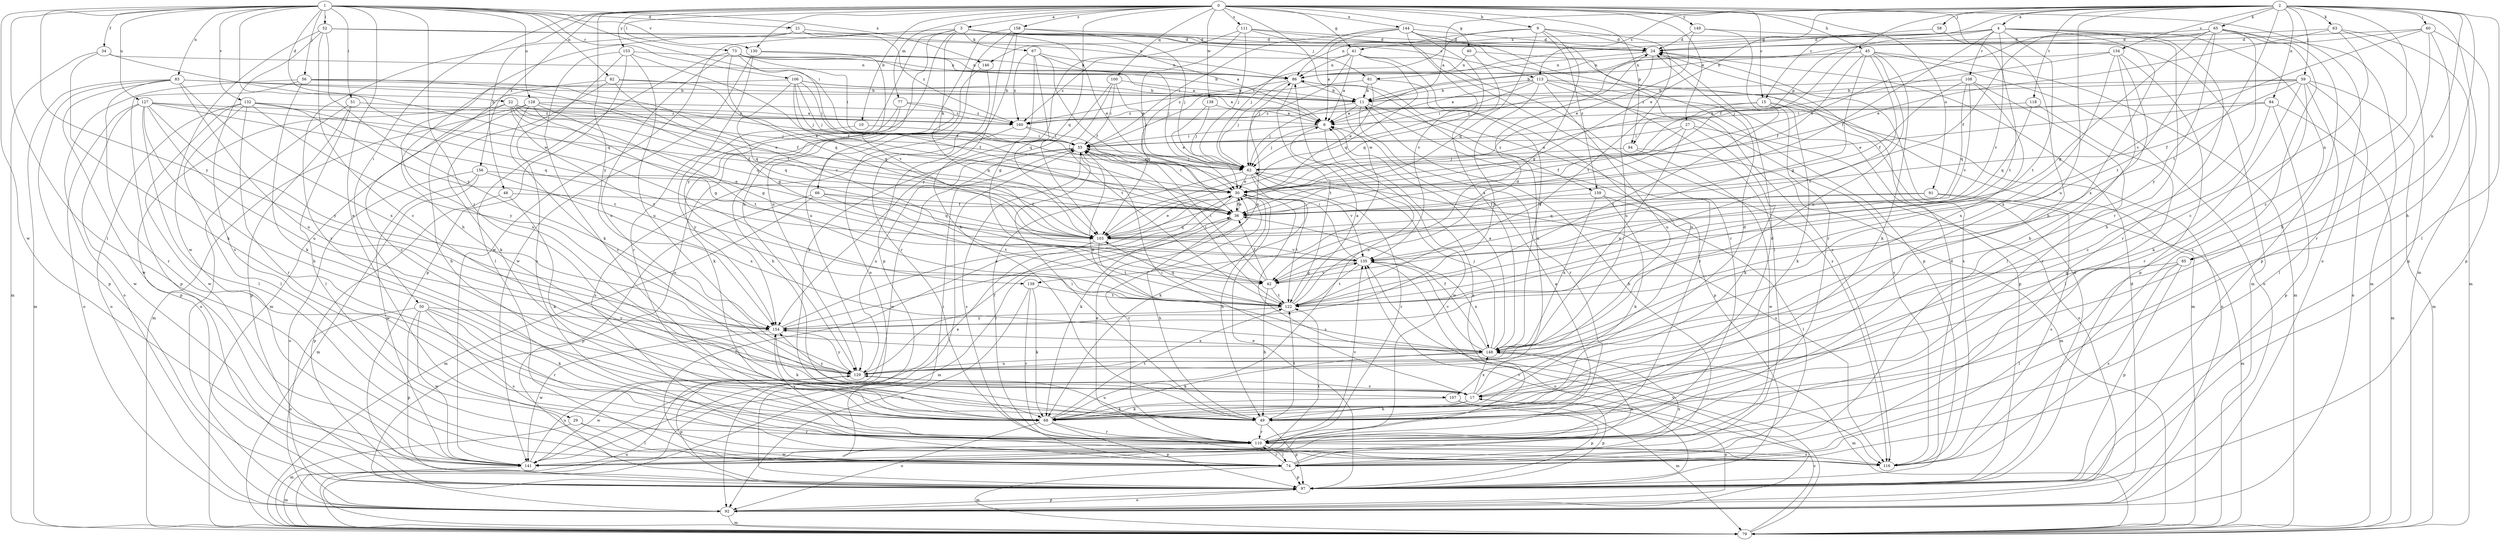 strict digraph  {
0;
1;
2;
3;
4;
6;
9;
10;
11;
15;
17;
21;
22;
24;
27;
29;
30;
34;
36;
40;
41;
42;
45;
48;
49;
50;
51;
52;
55;
56;
58;
59;
60;
61;
62;
63;
65;
66;
67;
68;
73;
74;
77;
79;
82;
83;
84;
85;
86;
91;
92;
94;
97;
100;
103;
106;
107;
108;
110;
111;
113;
116;
118;
122;
127;
128;
129;
130;
132;
134;
135;
138;
139;
141;
144;
146;
148;
149;
153;
154;
156;
158;
159;
160;
0 -> 3  [label=a];
0 -> 9  [label=b];
0 -> 10  [label=b];
0 -> 15  [label=c];
0 -> 27  [label=e];
0 -> 40  [label=g];
0 -> 41  [label=g];
0 -> 45  [label=h];
0 -> 48  [label=h];
0 -> 49  [label=h];
0 -> 50  [label=i];
0 -> 73  [label=l];
0 -> 77  [label=m];
0 -> 91  [label=o];
0 -> 92  [label=o];
0 -> 94  [label=p];
0 -> 100  [label=q];
0 -> 103  [label=q];
0 -> 111  [label=s];
0 -> 130  [label=v];
0 -> 138  [label=w];
0 -> 139  [label=w];
0 -> 144  [label=x];
0 -> 149  [label=y];
0 -> 153  [label=y];
0 -> 154  [label=y];
0 -> 156  [label=z];
0 -> 158  [label=z];
1 -> 21  [label=d];
1 -> 22  [label=d];
1 -> 29  [label=e];
1 -> 34  [label=f];
1 -> 51  [label=i];
1 -> 52  [label=i];
1 -> 55  [label=i];
1 -> 56  [label=j];
1 -> 74  [label=l];
1 -> 82  [label=n];
1 -> 83  [label=n];
1 -> 106  [label=r];
1 -> 107  [label=r];
1 -> 127  [label=u];
1 -> 128  [label=u];
1 -> 130  [label=v];
1 -> 132  [label=v];
1 -> 139  [label=w];
1 -> 141  [label=w];
1 -> 146  [label=x];
1 -> 154  [label=y];
2 -> 4  [label=a];
2 -> 6  [label=a];
2 -> 15  [label=c];
2 -> 17  [label=c];
2 -> 30  [label=e];
2 -> 36  [label=f];
2 -> 49  [label=h];
2 -> 58  [label=j];
2 -> 59  [label=j];
2 -> 60  [label=j];
2 -> 63  [label=k];
2 -> 65  [label=k];
2 -> 74  [label=l];
2 -> 79  [label=m];
2 -> 84  [label=n];
2 -> 85  [label=n];
2 -> 113  [label=s];
2 -> 118  [label=t];
2 -> 122  [label=t];
2 -> 129  [label=u];
2 -> 134  [label=v];
3 -> 24  [label=d];
3 -> 30  [label=e];
3 -> 61  [label=j];
3 -> 66  [label=k];
3 -> 67  [label=k];
3 -> 92  [label=o];
3 -> 113  [label=s];
3 -> 129  [label=u];
3 -> 141  [label=w];
3 -> 154  [label=y];
4 -> 36  [label=f];
4 -> 41  [label=g];
4 -> 61  [label=j];
4 -> 85  [label=n];
4 -> 94  [label=p];
4 -> 107  [label=r];
4 -> 108  [label=r];
4 -> 110  [label=r];
4 -> 122  [label=t];
4 -> 135  [label=v];
4 -> 146  [label=x];
4 -> 148  [label=x];
6 -> 55  [label=i];
6 -> 62  [label=j];
6 -> 141  [label=w];
9 -> 24  [label=d];
9 -> 42  [label=g];
9 -> 55  [label=i];
9 -> 86  [label=n];
9 -> 103  [label=q];
9 -> 122  [label=t];
9 -> 159  [label=z];
10 -> 55  [label=i];
10 -> 154  [label=y];
11 -> 6  [label=a];
11 -> 62  [label=j];
11 -> 97  [label=p];
11 -> 110  [label=r];
11 -> 159  [label=z];
15 -> 30  [label=e];
15 -> 68  [label=k];
15 -> 92  [label=o];
15 -> 122  [label=t];
15 -> 160  [label=z];
17 -> 24  [label=d];
17 -> 49  [label=h];
17 -> 55  [label=i];
17 -> 68  [label=k];
17 -> 86  [label=n];
17 -> 92  [label=o];
17 -> 97  [label=p];
17 -> 148  [label=x];
17 -> 154  [label=y];
21 -> 6  [label=a];
21 -> 24  [label=d];
21 -> 49  [label=h];
21 -> 110  [label=r];
21 -> 160  [label=z];
22 -> 17  [label=c];
22 -> 30  [label=e];
22 -> 36  [label=f];
22 -> 62  [label=j];
22 -> 97  [label=p];
22 -> 103  [label=q];
22 -> 122  [label=t];
22 -> 160  [label=z];
24 -> 86  [label=n];
24 -> 103  [label=q];
24 -> 129  [label=u];
27 -> 36  [label=f];
27 -> 55  [label=i];
27 -> 68  [label=k];
27 -> 92  [label=o];
27 -> 148  [label=x];
29 -> 74  [label=l];
29 -> 79  [label=m];
29 -> 110  [label=r];
30 -> 36  [label=f];
30 -> 49  [label=h];
30 -> 55  [label=i];
30 -> 68  [label=k];
30 -> 110  [label=r];
30 -> 116  [label=s];
30 -> 122  [label=t];
34 -> 68  [label=k];
34 -> 79  [label=m];
34 -> 86  [label=n];
34 -> 103  [label=q];
36 -> 30  [label=e];
36 -> 49  [label=h];
36 -> 79  [label=m];
36 -> 103  [label=q];
40 -> 62  [label=j];
40 -> 86  [label=n];
40 -> 116  [label=s];
41 -> 6  [label=a];
41 -> 62  [label=j];
41 -> 86  [label=n];
41 -> 103  [label=q];
41 -> 116  [label=s];
41 -> 148  [label=x];
41 -> 160  [label=z];
42 -> 36  [label=f];
42 -> 49  [label=h];
42 -> 55  [label=i];
42 -> 122  [label=t];
42 -> 135  [label=v];
45 -> 11  [label=b];
45 -> 36  [label=f];
45 -> 42  [label=g];
45 -> 68  [label=k];
45 -> 79  [label=m];
45 -> 86  [label=n];
45 -> 92  [label=o];
45 -> 122  [label=t];
45 -> 148  [label=x];
48 -> 36  [label=f];
48 -> 68  [label=k];
48 -> 97  [label=p];
49 -> 24  [label=d];
49 -> 55  [label=i];
49 -> 97  [label=p];
49 -> 110  [label=r];
49 -> 122  [label=t];
49 -> 129  [label=u];
50 -> 68  [label=k];
50 -> 92  [label=o];
50 -> 97  [label=p];
50 -> 110  [label=r];
50 -> 116  [label=s];
50 -> 141  [label=w];
50 -> 154  [label=y];
51 -> 6  [label=a];
51 -> 74  [label=l];
51 -> 92  [label=o];
51 -> 97  [label=p];
52 -> 17  [label=c];
52 -> 24  [label=d];
52 -> 86  [label=n];
52 -> 116  [label=s];
52 -> 141  [label=w];
52 -> 154  [label=y];
55 -> 62  [label=j];
55 -> 116  [label=s];
55 -> 129  [label=u];
55 -> 141  [label=w];
55 -> 148  [label=x];
56 -> 11  [label=b];
56 -> 36  [label=f];
56 -> 68  [label=k];
56 -> 92  [label=o];
56 -> 97  [label=p];
56 -> 103  [label=q];
58 -> 24  [label=d];
58 -> 122  [label=t];
59 -> 11  [label=b];
59 -> 36  [label=f];
59 -> 55  [label=i];
59 -> 68  [label=k];
59 -> 74  [label=l];
59 -> 79  [label=m];
59 -> 92  [label=o];
59 -> 110  [label=r];
59 -> 160  [label=z];
60 -> 11  [label=b];
60 -> 24  [label=d];
60 -> 49  [label=h];
60 -> 97  [label=p];
60 -> 110  [label=r];
60 -> 135  [label=v];
61 -> 11  [label=b];
61 -> 30  [label=e];
61 -> 129  [label=u];
61 -> 160  [label=z];
62 -> 30  [label=e];
62 -> 68  [label=k];
62 -> 74  [label=l];
62 -> 110  [label=r];
62 -> 116  [label=s];
62 -> 135  [label=v];
63 -> 17  [label=c];
63 -> 24  [label=d];
63 -> 30  [label=e];
63 -> 79  [label=m];
63 -> 97  [label=p];
65 -> 24  [label=d];
65 -> 30  [label=e];
65 -> 36  [label=f];
65 -> 42  [label=g];
65 -> 49  [label=h];
65 -> 79  [label=m];
65 -> 97  [label=p];
65 -> 116  [label=s];
65 -> 122  [label=t];
65 -> 154  [label=y];
66 -> 36  [label=f];
66 -> 79  [label=m];
66 -> 97  [label=p];
66 -> 103  [label=q];
66 -> 122  [label=t];
67 -> 36  [label=f];
67 -> 42  [label=g];
67 -> 62  [label=j];
67 -> 86  [label=n];
67 -> 103  [label=q];
67 -> 160  [label=z];
68 -> 86  [label=n];
68 -> 92  [label=o];
68 -> 97  [label=p];
68 -> 110  [label=r];
68 -> 122  [label=t];
73 -> 6  [label=a];
73 -> 11  [label=b];
73 -> 36  [label=f];
73 -> 55  [label=i];
73 -> 74  [label=l];
73 -> 86  [label=n];
73 -> 103  [label=q];
73 -> 129  [label=u];
74 -> 11  [label=b];
74 -> 55  [label=i];
74 -> 79  [label=m];
74 -> 97  [label=p];
74 -> 110  [label=r];
74 -> 148  [label=x];
77 -> 49  [label=h];
77 -> 68  [label=k];
77 -> 103  [label=q];
77 -> 160  [label=z];
79 -> 17  [label=c];
79 -> 55  [label=i];
79 -> 129  [label=u];
79 -> 135  [label=v];
82 -> 11  [label=b];
82 -> 30  [label=e];
82 -> 42  [label=g];
82 -> 68  [label=k];
82 -> 79  [label=m];
83 -> 11  [label=b];
83 -> 62  [label=j];
83 -> 79  [label=m];
83 -> 97  [label=p];
83 -> 110  [label=r];
83 -> 129  [label=u];
83 -> 141  [label=w];
83 -> 148  [label=x];
84 -> 17  [label=c];
84 -> 30  [label=e];
84 -> 79  [label=m];
84 -> 97  [label=p];
84 -> 160  [label=z];
85 -> 42  [label=g];
85 -> 74  [label=l];
85 -> 97  [label=p];
85 -> 116  [label=s];
86 -> 11  [label=b];
86 -> 62  [label=j];
86 -> 103  [label=q];
86 -> 110  [label=r];
86 -> 122  [label=t];
91 -> 36  [label=f];
91 -> 79  [label=m];
91 -> 103  [label=q];
91 -> 116  [label=s];
92 -> 24  [label=d];
92 -> 79  [label=m];
92 -> 97  [label=p];
94 -> 62  [label=j];
94 -> 79  [label=m];
94 -> 141  [label=w];
97 -> 24  [label=d];
97 -> 30  [label=e];
97 -> 92  [label=o];
97 -> 135  [label=v];
100 -> 11  [label=b];
100 -> 55  [label=i];
100 -> 62  [label=j];
100 -> 68  [label=k];
100 -> 122  [label=t];
103 -> 30  [label=e];
103 -> 74  [label=l];
103 -> 122  [label=t];
103 -> 135  [label=v];
106 -> 6  [label=a];
106 -> 11  [label=b];
106 -> 36  [label=f];
106 -> 55  [label=i];
106 -> 62  [label=j];
106 -> 103  [label=q];
106 -> 129  [label=u];
106 -> 135  [label=v];
107 -> 68  [label=k];
107 -> 79  [label=m];
107 -> 97  [label=p];
108 -> 11  [label=b];
108 -> 36  [label=f];
108 -> 103  [label=q];
108 -> 110  [label=r];
108 -> 135  [label=v];
108 -> 148  [label=x];
110 -> 6  [label=a];
110 -> 30  [label=e];
110 -> 74  [label=l];
110 -> 116  [label=s];
110 -> 135  [label=v];
110 -> 141  [label=w];
110 -> 154  [label=y];
111 -> 24  [label=d];
111 -> 30  [label=e];
111 -> 62  [label=j];
111 -> 74  [label=l];
111 -> 110  [label=r];
111 -> 154  [label=y];
113 -> 6  [label=a];
113 -> 11  [label=b];
113 -> 55  [label=i];
113 -> 79  [label=m];
113 -> 97  [label=p];
113 -> 116  [label=s];
113 -> 129  [label=u];
113 -> 154  [label=y];
116 -> 24  [label=d];
118 -> 6  [label=a];
118 -> 74  [label=l];
118 -> 103  [label=q];
122 -> 6  [label=a];
122 -> 24  [label=d];
122 -> 55  [label=i];
122 -> 103  [label=q];
122 -> 154  [label=y];
127 -> 36  [label=f];
127 -> 49  [label=h];
127 -> 74  [label=l];
127 -> 92  [label=o];
127 -> 103  [label=q];
127 -> 129  [label=u];
127 -> 141  [label=w];
127 -> 154  [label=y];
127 -> 160  [label=z];
128 -> 17  [label=c];
128 -> 42  [label=g];
128 -> 49  [label=h];
128 -> 79  [label=m];
128 -> 103  [label=q];
128 -> 122  [label=t];
128 -> 160  [label=z];
129 -> 17  [label=c];
129 -> 36  [label=f];
129 -> 97  [label=p];
129 -> 141  [label=w];
129 -> 154  [label=y];
130 -> 86  [label=n];
130 -> 110  [label=r];
130 -> 135  [label=v];
130 -> 141  [label=w];
132 -> 42  [label=g];
132 -> 74  [label=l];
132 -> 92  [label=o];
132 -> 110  [label=r];
132 -> 122  [label=t];
132 -> 141  [label=w];
132 -> 154  [label=y];
132 -> 160  [label=z];
134 -> 49  [label=h];
134 -> 62  [label=j];
134 -> 74  [label=l];
134 -> 86  [label=n];
134 -> 97  [label=p];
134 -> 148  [label=x];
135 -> 42  [label=g];
135 -> 55  [label=i];
135 -> 92  [label=o];
135 -> 122  [label=t];
135 -> 148  [label=x];
138 -> 6  [label=a];
138 -> 30  [label=e];
138 -> 62  [label=j];
139 -> 68  [label=k];
139 -> 92  [label=o];
139 -> 110  [label=r];
139 -> 122  [label=t];
141 -> 6  [label=a];
141 -> 30  [label=e];
141 -> 79  [label=m];
141 -> 122  [label=t];
141 -> 129  [label=u];
141 -> 148  [label=x];
144 -> 6  [label=a];
144 -> 24  [label=d];
144 -> 55  [label=i];
144 -> 62  [label=j];
144 -> 97  [label=p];
144 -> 116  [label=s];
144 -> 135  [label=v];
144 -> 148  [label=x];
146 -> 110  [label=r];
146 -> 129  [label=u];
148 -> 6  [label=a];
148 -> 36  [label=f];
148 -> 62  [label=j];
148 -> 68  [label=k];
148 -> 79  [label=m];
148 -> 129  [label=u];
148 -> 135  [label=v];
149 -> 24  [label=d];
149 -> 30  [label=e];
149 -> 79  [label=m];
149 -> 110  [label=r];
153 -> 36  [label=f];
153 -> 68  [label=k];
153 -> 86  [label=n];
153 -> 97  [label=p];
153 -> 116  [label=s];
153 -> 129  [label=u];
154 -> 30  [label=e];
154 -> 68  [label=k];
154 -> 86  [label=n];
154 -> 141  [label=w];
154 -> 148  [label=x];
156 -> 30  [label=e];
156 -> 79  [label=m];
156 -> 92  [label=o];
156 -> 141  [label=w];
156 -> 148  [label=x];
158 -> 24  [label=d];
158 -> 49  [label=h];
158 -> 62  [label=j];
158 -> 92  [label=o];
158 -> 97  [label=p];
158 -> 129  [label=u];
159 -> 36  [label=f];
159 -> 68  [label=k];
159 -> 74  [label=l];
159 -> 148  [label=x];
160 -> 30  [label=e];
160 -> 55  [label=i];
160 -> 116  [label=s];
}
